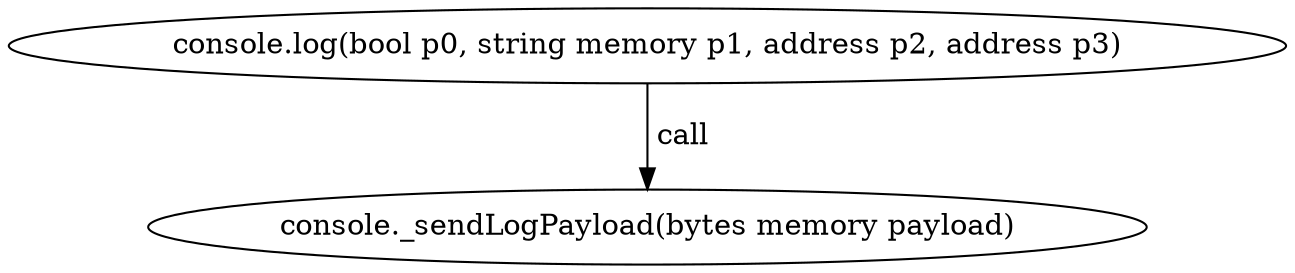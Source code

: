digraph "" {
	graph [bb="0,0,512.33,124.8"];
	node [label="\N"];
	"console.log(bool p0, string memory p1, address p2, address p3)"	 [height=0.5,
		pos="256.16,106.8",
		width=7.1156];
	"console._sendLogPayload(bytes memory payload)"	 [height=0.5,
		pos="256.16,18",
		width=5.7372];
	"console.log(bool p0, string memory p1, address p2, address p3)" -> "console._sendLogPayload(bytes memory payload)" [key=call,
	label=" call",
	lp="268.02,62.4",
	pos="e,256.16,36.072 256.16,88.401 256.16,76.295 256.16,60.208 256.16,46.467"];
}
digraph "" {
	graph [bb="0,0,512.33,124.8"];
	node [label="\N"];
	"console.log(bool p0, string memory p1, address p2, address p3)"	 [height=0.5,
		pos="256.16,106.8",
		width=7.1156];
	"console._sendLogPayload(bytes memory payload)"	 [height=0.5,
		pos="256.16,18",
		width=5.7372];
	"console.log(bool p0, string memory p1, address p2, address p3)" -> "console._sendLogPayload(bytes memory payload)" [key=call,
	label=" call",
	lp="268.02,62.4",
	pos="e,256.16,36.072 256.16,88.401 256.16,76.295 256.16,60.208 256.16,46.467"];
}
